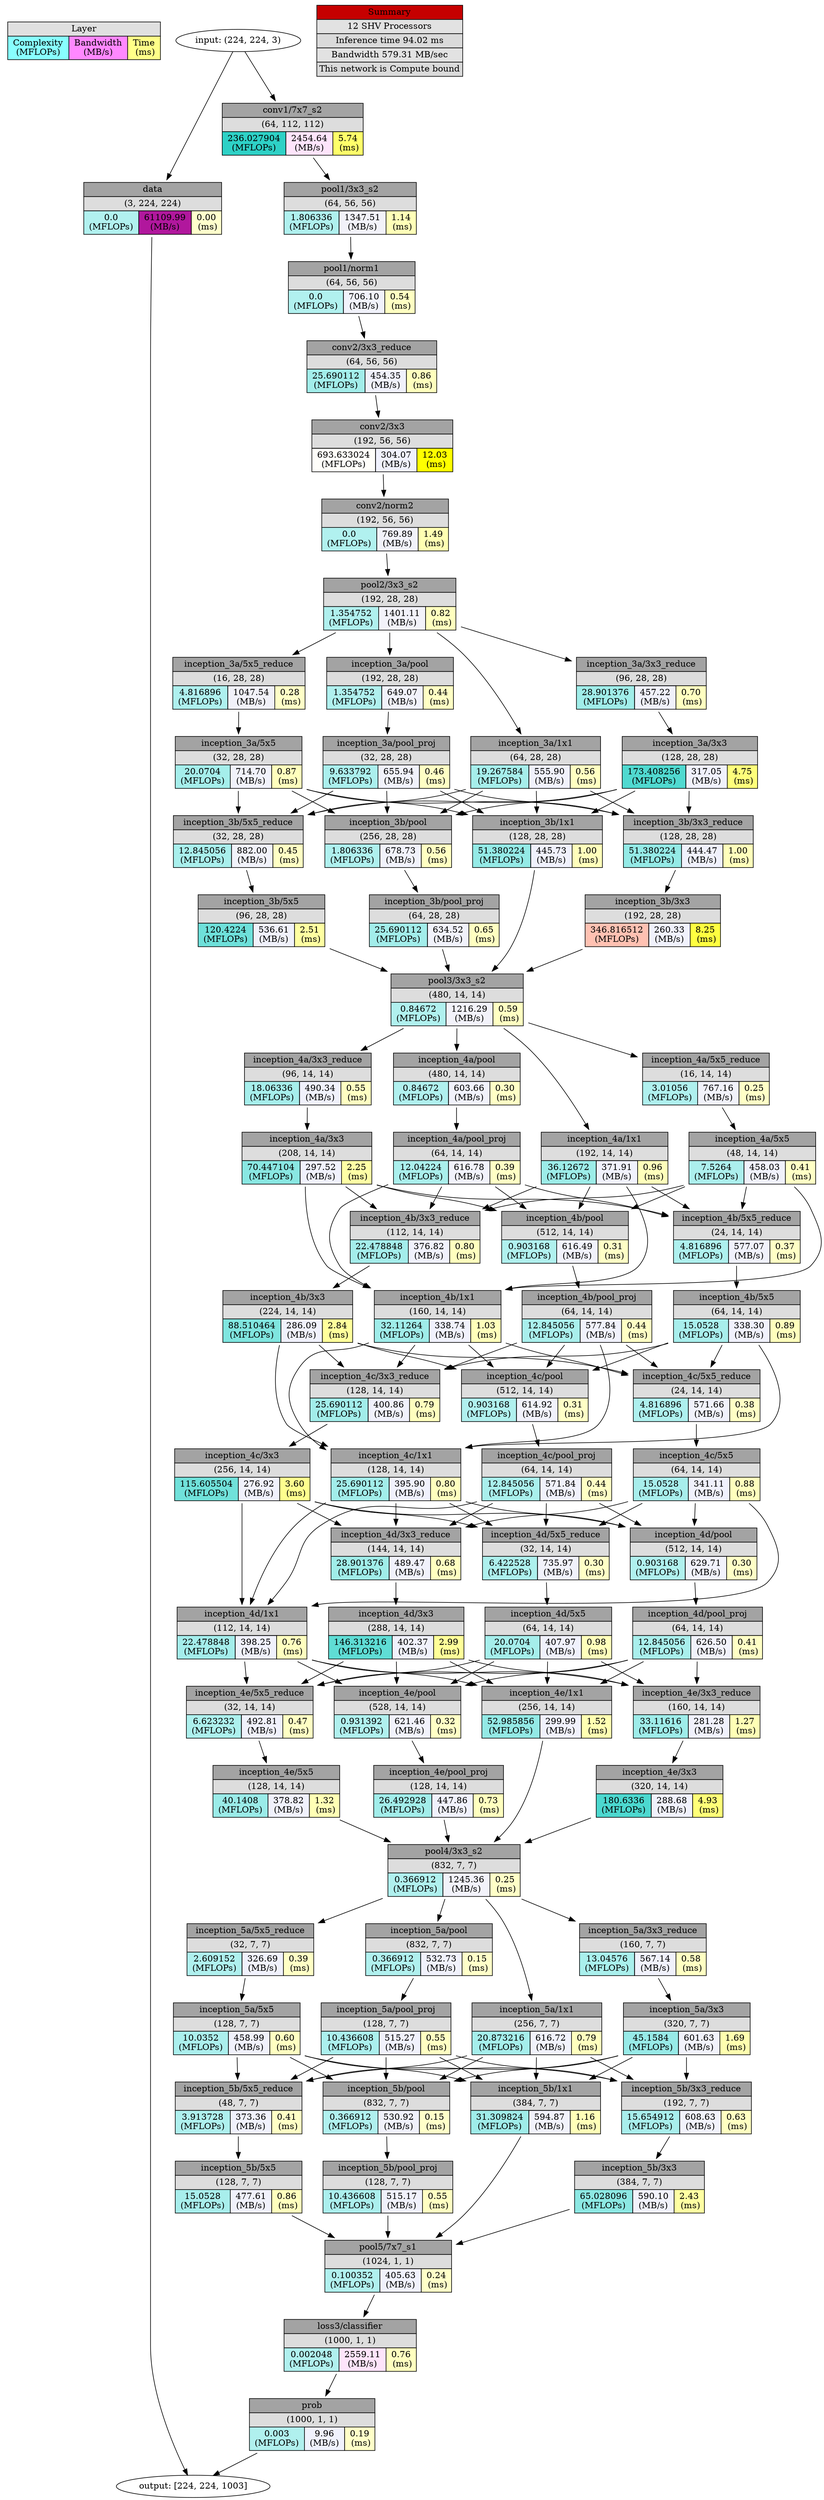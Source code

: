 digraph output {
	Legend [label=<<TABLE BORDER="0" CELLBORDER="1" CELLSPACING="0" CELLPADDING="3">
<TR><TD  BGCOLOR = "#E0E0E0" COLSPAN="3">Layer</TD></TR>
<TR><TD BGCOLOR = "#88FFFF"> Complexity <br/> (MFLOPs) </TD>
<TD BGCOLOR = "#FF88FF"> Bandwidth <br/> (MB/s) </TD>
<TD BGCOLOR = "#FFFF88"> Time <br/> (ms)</TD></TR>
</TABLE>>
 shape=plaintext]
	Input [label="input: (224, 224, 3)"]
	data [label=<
<TABLE BORDER="0" CELLBORDER="1" CELLSPACING="0" CELLPADDING="3">
<TR>
    <TD  BGCOLOR = "#A3A3A3" COLSPAN="3">data</TD>
</TR>
<TR>
    <TD  BGCOLOR = "#DDDDDD" COLSPAN="3">(3, 224, 224)</TD>
</TR>
<TR>
    <TD BGCOLOR = "#B1F1EF"> 0.0 <br/> (MFLOPs) </TD>
    <TD BGCOLOR = "#B1179D"> 61109.99 <br/> (MB/s) </TD>
    <TD BGCOLOR = "#FFFFCC"> 0.00 <br/> (ms)</TD>
</TR>
</TABLE>>
 shape=plaintext]
	Input -> data
	"conv1/7x7_s2" [label=<
<TABLE BORDER="0" CELLBORDER="1" CELLSPACING="0" CELLPADDING="3">
<TR>
    <TD  BGCOLOR = "#A3A3A3" COLSPAN="3">conv1/7x7_s2</TD>
</TR>
<TR>
    <TD  BGCOLOR = "#DDDDDD" COLSPAN="3">(64, 112, 112)</TD>
</TR>
<TR>
    <TD BGCOLOR = "#2ED1C6"> 236.027904 <br/> (MFLOPs) </TD>
    <TD BGCOLOR = "#FEE4FB"> 2454.64 <br/> (MB/s) </TD>
    <TD BGCOLOR = "#FFFF6A"> 5.74 <br/> (ms)</TD>
</TR>
</TABLE>>
 shape=plaintext]
	Input -> "conv1/7x7_s2"
	"pool1/3x3_s2" [label=<
<TABLE BORDER="0" CELLBORDER="1" CELLSPACING="0" CELLPADDING="3">
<TR>
    <TD  BGCOLOR = "#A3A3A3" COLSPAN="3">pool1/3x3_s2</TD>
</TR>
<TR>
    <TD  BGCOLOR = "#DDDDDD" COLSPAN="3">(64, 56, 56)</TD>
</TR>
<TR>
    <TD BGCOLOR = "#AFF0EE"> 1.806336 <br/> (MFLOPs) </TD>
    <TD BGCOLOR = "#100E8FD"> 1347.51 <br/> (MB/s) </TD>
    <TD BGCOLOR = "#FFFFB8"> 1.14 <br/> (ms)</TD>
</TR>
</TABLE>>
 shape=plaintext]
	"conv1/7x7_s2" -> "pool1/3x3_s2"
	"pool1/norm1" [label=<
<TABLE BORDER="0" CELLBORDER="1" CELLSPACING="0" CELLPADDING="3">
<TR>
    <TD  BGCOLOR = "#A3A3A3" COLSPAN="3">pool1/norm1</TD>
</TR>
<TR>
    <TD  BGCOLOR = "#DDDDDD" COLSPAN="3">(64, 56, 56)</TD>
</TR>
<TR>
    <TD BGCOLOR = "#B1F1EF"> 0.0 <br/> (MFLOPs) </TD>
    <TD BGCOLOR = "#101EBFE"> 706.10 <br/> (MB/s) </TD>
    <TD BGCOLOR = "#FFFFC2"> 0.54 <br/> (ms)</TD>
</TR>
</TABLE>>
 shape=plaintext]
	"pool1/3x3_s2" -> "pool1/norm1"
	"conv2/3x3_reduce" [label=<
<TABLE BORDER="0" CELLBORDER="1" CELLSPACING="0" CELLPADDING="3">
<TR>
    <TD  BGCOLOR = "#A3A3A3" COLSPAN="3">conv2/3x3_reduce</TD>
</TR>
<TR>
    <TD  BGCOLOR = "#DDDDDD" COLSPAN="3">(64, 56, 56)</TD>
</TR>
<TR>
    <TD BGCOLOR = "#A2EDEA"> 25.690112 <br/> (MFLOPs) </TD>
    <TD BGCOLOR = "#101EBFF"> 454.35 <br/> (MB/s) </TD>
    <TD BGCOLOR = "#FFFFBD"> 0.86 <br/> (ms)</TD>
</TR>
</TABLE>>
 shape=plaintext]
	"pool1/norm1" -> "conv2/3x3_reduce"
	"conv2/3x3" [label=<
<TABLE BORDER="0" CELLBORDER="1" CELLSPACING="0" CELLPADDING="3">
<TR>
    <TD  BGCOLOR = "#A3A3A3" COLSPAN="3">conv2/3x3</TD>
</TR>
<TR>
    <TD  BGCOLOR = "#DDDDDD" COLSPAN="3">(192, 56, 56)</TD>
</TR>
<TR>
    <TD BGCOLOR = "#-CF9276"> 693.633024 <br/> (MFLOPs) </TD>
    <TD BGCOLOR = "#101ECFF"> 304.07 <br/> (MB/s) </TD>
    <TD BGCOLOR = "#FFFF0"> 12.03 <br/> (ms)</TD>
</TR>
</TABLE>>
 shape=plaintext]
	"conv2/3x3_reduce" -> "conv2/3x3"
	"conv2/norm2" [label=<
<TABLE BORDER="0" CELLBORDER="1" CELLSPACING="0" CELLPADDING="3">
<TR>
    <TD  BGCOLOR = "#A3A3A3" COLSPAN="3">conv2/norm2</TD>
</TR>
<TR>
    <TD  BGCOLOR = "#DDDDDD" COLSPAN="3">(192, 56, 56)</TD>
</TR>
<TR>
    <TD BGCOLOR = "#B1F1EF"> 0.0 <br/> (MFLOPs) </TD>
    <TD BGCOLOR = "#101EAFE"> 769.89 <br/> (MB/s) </TD>
    <TD BGCOLOR = "#FFFFB2"> 1.49 <br/> (ms)</TD>
</TR>
</TABLE>>
 shape=plaintext]
	"conv2/3x3" -> "conv2/norm2"
	"pool2/3x3_s2" [label=<
<TABLE BORDER="0" CELLBORDER="1" CELLSPACING="0" CELLPADDING="3">
<TR>
    <TD  BGCOLOR = "#A3A3A3" COLSPAN="3">pool2/3x3_s2</TD>
</TR>
<TR>
    <TD  BGCOLOR = "#DDDDDD" COLSPAN="3">(192, 28, 28)</TD>
</TR>
<TR>
    <TD BGCOLOR = "#B0F0EE"> 1.354752 <br/> (MFLOPs) </TD>
    <TD BGCOLOR = "#100E8FD"> 1401.11 <br/> (MB/s) </TD>
    <TD BGCOLOR = "#FFFFBE"> 0.82 <br/> (ms)</TD>
</TR>
</TABLE>>
 shape=plaintext]
	"conv2/norm2" -> "pool2/3x3_s2"
	"inception_3a/1x1" [label=<
<TABLE BORDER="0" CELLBORDER="1" CELLSPACING="0" CELLPADDING="3">
<TR>
    <TD  BGCOLOR = "#A3A3A3" COLSPAN="3">inception_3a/1x1</TD>
</TR>
<TR>
    <TD  BGCOLOR = "#DDDDDD" COLSPAN="3">(64, 28, 28)</TD>
</TR>
<TR>
    <TD BGCOLOR = "#A6EEEB"> 19.267584 <br/> (MFLOPs) </TD>
    <TD BGCOLOR = "#101EBFF"> 555.90 <br/> (MB/s) </TD>
    <TD BGCOLOR = "#FFFFC2"> 0.56 <br/> (ms)</TD>
</TR>
</TABLE>>
 shape=plaintext]
	"pool2/3x3_s2" -> "inception_3a/1x1"
	"inception_3a/3x3_reduce" [label=<
<TABLE BORDER="0" CELLBORDER="1" CELLSPACING="0" CELLPADDING="3">
<TR>
    <TD  BGCOLOR = "#A3A3A3" COLSPAN="3">inception_3a/3x3_reduce</TD>
</TR>
<TR>
    <TD  BGCOLOR = "#DDDDDD" COLSPAN="3">(96, 28, 28)</TD>
</TR>
<TR>
    <TD BGCOLOR = "#A0EDE9"> 28.901376 <br/> (MFLOPs) </TD>
    <TD BGCOLOR = "#101EBFF"> 457.22 <br/> (MB/s) </TD>
    <TD BGCOLOR = "#FFFFC0"> 0.70 <br/> (ms)</TD>
</TR>
</TABLE>>
 shape=plaintext]
	"pool2/3x3_s2" -> "inception_3a/3x3_reduce"
	"inception_3a/3x3" [label=<
<TABLE BORDER="0" CELLBORDER="1" CELLSPACING="0" CELLPADDING="3">
<TR>
    <TD  BGCOLOR = "#A3A3A3" COLSPAN="3">inception_3a/3x3</TD>
</TR>
<TR>
    <TD  BGCOLOR = "#DDDDDD" COLSPAN="3">(128, 28, 28)</TD>
</TR>
<TR>
    <TD BGCOLOR = "#50D9D0"> 173.408256 <br/> (MFLOPs) </TD>
    <TD BGCOLOR = "#101ECFF"> 317.05 <br/> (MB/s) </TD>
    <TD BGCOLOR = "#FFFF7B"> 4.75 <br/> (ms)</TD>
</TR>
</TABLE>>
 shape=plaintext]
	"inception_3a/3x3_reduce" -> "inception_3a/3x3"
	"inception_3a/5x5_reduce" [label=<
<TABLE BORDER="0" CELLBORDER="1" CELLSPACING="0" CELLPADDING="3">
<TR>
    <TD  BGCOLOR = "#A3A3A3" COLSPAN="3">inception_3a/5x5_reduce</TD>
</TR>
<TR>
    <TD  BGCOLOR = "#DDDDDD" COLSPAN="3">(16, 28, 28)</TD>
</TR>
<TR>
    <TD BGCOLOR = "#AEF0EE"> 4.816896 <br/> (MFLOPs) </TD>
    <TD BGCOLOR = "#100E9FE"> 1047.54 <br/> (MB/s) </TD>
    <TD BGCOLOR = "#FFFFC7"> 0.28 <br/> (ms)</TD>
</TR>
</TABLE>>
 shape=plaintext]
	"pool2/3x3_s2" -> "inception_3a/5x5_reduce"
	"inception_3a/5x5" [label=<
<TABLE BORDER="0" CELLBORDER="1" CELLSPACING="0" CELLPADDING="3">
<TR>
    <TD  BGCOLOR = "#A3A3A3" COLSPAN="3">inception_3a/5x5</TD>
</TR>
<TR>
    <TD  BGCOLOR = "#DDDDDD" COLSPAN="3">(32, 28, 28)</TD>
</TR>
<TR>
    <TD BGCOLOR = "#A5EEEB"> 20.0704 <br/> (MFLOPs) </TD>
    <TD BGCOLOR = "#101EBFE"> 714.70 <br/> (MB/s) </TD>
    <TD BGCOLOR = "#FFFFBD"> 0.87 <br/> (ms)</TD>
</TR>
</TABLE>>
 shape=plaintext]
	"inception_3a/5x5_reduce" -> "inception_3a/5x5"
	"inception_3a/pool" [label=<
<TABLE BORDER="0" CELLBORDER="1" CELLSPACING="0" CELLPADDING="3">
<TR>
    <TD  BGCOLOR = "#A3A3A3" COLSPAN="3">inception_3a/pool</TD>
</TR>
<TR>
    <TD  BGCOLOR = "#DDDDDD" COLSPAN="3">(192, 28, 28)</TD>
</TR>
<TR>
    <TD BGCOLOR = "#B0F0EE"> 1.354752 <br/> (MFLOPs) </TD>
    <TD BGCOLOR = "#101EBFE"> 649.07 <br/> (MB/s) </TD>
    <TD BGCOLOR = "#FFFFC4"> 0.44 <br/> (ms)</TD>
</TR>
</TABLE>>
 shape=plaintext]
	"pool2/3x3_s2" -> "inception_3a/pool"
	"inception_3a/pool_proj" [label=<
<TABLE BORDER="0" CELLBORDER="1" CELLSPACING="0" CELLPADDING="3">
<TR>
    <TD  BGCOLOR = "#A3A3A3" COLSPAN="3">inception_3a/pool_proj</TD>
</TR>
<TR>
    <TD  BGCOLOR = "#DDDDDD" COLSPAN="3">(32, 28, 28)</TD>
</TR>
<TR>
    <TD BGCOLOR = "#ABEFED"> 9.633792 <br/> (MFLOPs) </TD>
    <TD BGCOLOR = "#101EBFE"> 655.94 <br/> (MB/s) </TD>
    <TD BGCOLOR = "#FFFFC4"> 0.46 <br/> (ms)</TD>
</TR>
</TABLE>>
 shape=plaintext]
	"inception_3a/pool" -> "inception_3a/pool_proj"
	"inception_3b/1x1" [label=<
<TABLE BORDER="0" CELLBORDER="1" CELLSPACING="0" CELLPADDING="3">
<TR>
    <TD  BGCOLOR = "#A3A3A3" COLSPAN="3">inception_3b/1x1</TD>
</TR>
<TR>
    <TD  BGCOLOR = "#DDDDDD" COLSPAN="3">(128, 28, 28)</TD>
</TR>
<TR>
    <TD BGCOLOR = "#94EAE6"> 51.380224 <br/> (MFLOPs) </TD>
    <TD BGCOLOR = "#101ECFF"> 445.73 <br/> (MB/s) </TD>
    <TD BGCOLOR = "#FFFFBB"> 1.00 <br/> (ms)</TD>
</TR>
</TABLE>>
 shape=plaintext]
	"inception_3a/1x1" -> "inception_3b/1x1"
	"inception_3a/3x3" -> "inception_3b/1x1"
	"inception_3a/5x5" -> "inception_3b/1x1"
	"inception_3a/pool_proj" -> "inception_3b/1x1"
	"inception_3b/3x3_reduce" [label=<
<TABLE BORDER="0" CELLBORDER="1" CELLSPACING="0" CELLPADDING="3">
<TR>
    <TD  BGCOLOR = "#A3A3A3" COLSPAN="3">inception_3b/3x3_reduce</TD>
</TR>
<TR>
    <TD  BGCOLOR = "#DDDDDD" COLSPAN="3">(128, 28, 28)</TD>
</TR>
<TR>
    <TD BGCOLOR = "#94EAE6"> 51.380224 <br/> (MFLOPs) </TD>
    <TD BGCOLOR = "#101ECFF"> 444.47 <br/> (MB/s) </TD>
    <TD BGCOLOR = "#FFFFBB"> 1.00 <br/> (ms)</TD>
</TR>
</TABLE>>
 shape=plaintext]
	"inception_3a/1x1" -> "inception_3b/3x3_reduce"
	"inception_3a/3x3" -> "inception_3b/3x3_reduce"
	"inception_3a/5x5" -> "inception_3b/3x3_reduce"
	"inception_3a/pool_proj" -> "inception_3b/3x3_reduce"
	"inception_3b/3x3" [label=<
<TABLE BORDER="0" CELLBORDER="1" CELLSPACING="0" CELLPADDING="3">
<TR>
    <TD  BGCOLOR = "#A3A3A3" COLSPAN="3">inception_3b/3x3</TD>
</TR>
<TR>
    <TD  BGCOLOR = "#DDDDDD" COLSPAN="3">(192, 28, 28)</TD>
</TR>
<TR>
    <TD BGCOLOR = "#-FC1B2"> 346.816512 <br/> (MFLOPs) </TD>
    <TD BGCOLOR = "#101ECFF"> 260.33 <br/> (MB/s) </TD>
    <TD BGCOLOR = "#FFFF40"> 8.25 <br/> (ms)</TD>
</TR>
</TABLE>>
 shape=plaintext]
	"inception_3b/3x3_reduce" -> "inception_3b/3x3"
	"inception_3b/5x5_reduce" [label=<
<TABLE BORDER="0" CELLBORDER="1" CELLSPACING="0" CELLPADDING="3">
<TR>
    <TD  BGCOLOR = "#A3A3A3" COLSPAN="3">inception_3b/5x5_reduce</TD>
</TR>
<TR>
    <TD  BGCOLOR = "#DDDDDD" COLSPAN="3">(32, 28, 28)</TD>
</TR>
<TR>
    <TD BGCOLOR = "#A9EFEC"> 12.845056 <br/> (MFLOPs) </TD>
    <TD BGCOLOR = "#101EAFE"> 882.00 <br/> (MB/s) </TD>
    <TD BGCOLOR = "#FFFFC4"> 0.45 <br/> (ms)</TD>
</TR>
</TABLE>>
 shape=plaintext]
	"inception_3a/1x1" -> "inception_3b/5x5_reduce"
	"inception_3a/3x3" -> "inception_3b/5x5_reduce"
	"inception_3a/5x5" -> "inception_3b/5x5_reduce"
	"inception_3a/pool_proj" -> "inception_3b/5x5_reduce"
	"inception_3b/5x5" [label=<
<TABLE BORDER="0" CELLBORDER="1" CELLSPACING="0" CELLPADDING="3">
<TR>
    <TD  BGCOLOR = "#A3A3A3" COLSPAN="3">inception_3b/5x5</TD>
</TR>
<TR>
    <TD  BGCOLOR = "#DDDDDD" COLSPAN="3">(96, 28, 28)</TD>
</TR>
<TR>
    <TD BGCOLOR = "#6EE0DA"> 120.4224 <br/> (MFLOPs) </TD>
    <TD BGCOLOR = "#101EBFF"> 536.61 <br/> (MB/s) </TD>
    <TD BGCOLOR = "#FFFFA1"> 2.51 <br/> (ms)</TD>
</TR>
</TABLE>>
 shape=plaintext]
	"inception_3b/5x5_reduce" -> "inception_3b/5x5"
	"inception_3b/pool" [label=<
<TABLE BORDER="0" CELLBORDER="1" CELLSPACING="0" CELLPADDING="3">
<TR>
    <TD  BGCOLOR = "#A3A3A3" COLSPAN="3">inception_3b/pool</TD>
</TR>
<TR>
    <TD  BGCOLOR = "#DDDDDD" COLSPAN="3">(256, 28, 28)</TD>
</TR>
<TR>
    <TD BGCOLOR = "#AFF0EE"> 1.806336 <br/> (MFLOPs) </TD>
    <TD BGCOLOR = "#101EBFE"> 678.73 <br/> (MB/s) </TD>
    <TD BGCOLOR = "#FFFFC2"> 0.56 <br/> (ms)</TD>
</TR>
</TABLE>>
 shape=plaintext]
	"inception_3a/1x1" -> "inception_3b/pool"
	"inception_3a/3x3" -> "inception_3b/pool"
	"inception_3a/5x5" -> "inception_3b/pool"
	"inception_3a/pool_proj" -> "inception_3b/pool"
	"inception_3b/pool_proj" [label=<
<TABLE BORDER="0" CELLBORDER="1" CELLSPACING="0" CELLPADDING="3">
<TR>
    <TD  BGCOLOR = "#A3A3A3" COLSPAN="3">inception_3b/pool_proj</TD>
</TR>
<TR>
    <TD  BGCOLOR = "#DDDDDD" COLSPAN="3">(64, 28, 28)</TD>
</TR>
<TR>
    <TD BGCOLOR = "#A2EDEA"> 25.690112 <br/> (MFLOPs) </TD>
    <TD BGCOLOR = "#101EBFE"> 634.52 <br/> (MB/s) </TD>
    <TD BGCOLOR = "#FFFFC1"> 0.65 <br/> (ms)</TD>
</TR>
</TABLE>>
 shape=plaintext]
	"inception_3b/pool" -> "inception_3b/pool_proj"
	"pool3/3x3_s2" [label=<
<TABLE BORDER="0" CELLBORDER="1" CELLSPACING="0" CELLPADDING="3">
<TR>
    <TD  BGCOLOR = "#A3A3A3" COLSPAN="3">pool3/3x3_s2</TD>
</TR>
<TR>
    <TD  BGCOLOR = "#DDDDDD" COLSPAN="3">(480, 14, 14)</TD>
</TR>
<TR>
    <TD BGCOLOR = "#B0F0EE"> 0.84672 <br/> (MFLOPs) </TD>
    <TD BGCOLOR = "#100E9FD"> 1216.29 <br/> (MB/s) </TD>
    <TD BGCOLOR = "#FFFFC2"> 0.59 <br/> (ms)</TD>
</TR>
</TABLE>>
 shape=plaintext]
	"inception_3b/1x1" -> "pool3/3x3_s2"
	"inception_3b/3x3" -> "pool3/3x3_s2"
	"inception_3b/5x5" -> "pool3/3x3_s2"
	"inception_3b/pool_proj" -> "pool3/3x3_s2"
	"inception_4a/1x1" [label=<
<TABLE BORDER="0" CELLBORDER="1" CELLSPACING="0" CELLPADDING="3">
<TR>
    <TD  BGCOLOR = "#A3A3A3" COLSPAN="3">inception_4a/1x1</TD>
</TR>
<TR>
    <TD  BGCOLOR = "#DDDDDD" COLSPAN="3">(192, 14, 14)</TD>
</TR>
<TR>
    <TD BGCOLOR = "#9CECE8"> 36.12672 <br/> (MFLOPs) </TD>
    <TD BGCOLOR = "#101ECFF"> 371.91 <br/> (MB/s) </TD>
    <TD BGCOLOR = "#FFFFBB"> 0.96 <br/> (ms)</TD>
</TR>
</TABLE>>
 shape=plaintext]
	"pool3/3x3_s2" -> "inception_4a/1x1"
	"inception_4a/3x3_reduce" [label=<
<TABLE BORDER="0" CELLBORDER="1" CELLSPACING="0" CELLPADDING="3">
<TR>
    <TD  BGCOLOR = "#A3A3A3" COLSPAN="3">inception_4a/3x3_reduce</TD>
</TR>
<TR>
    <TD  BGCOLOR = "#DDDDDD" COLSPAN="3">(96, 14, 14)</TD>
</TR>
<TR>
    <TD BGCOLOR = "#A6EEEB"> 18.06336 <br/> (MFLOPs) </TD>
    <TD BGCOLOR = "#101EBFF"> 490.34 <br/> (MB/s) </TD>
    <TD BGCOLOR = "#FFFFC2"> 0.55 <br/> (ms)</TD>
</TR>
</TABLE>>
 shape=plaintext]
	"pool3/3x3_s2" -> "inception_4a/3x3_reduce"
	"inception_4a/3x3" [label=<
<TABLE BORDER="0" CELLBORDER="1" CELLSPACING="0" CELLPADDING="3">
<TR>
    <TD  BGCOLOR = "#A3A3A3" COLSPAN="3">inception_4a/3x3</TD>
</TR>
<TR>
    <TD  BGCOLOR = "#DDDDDD" COLSPAN="3">(208, 14, 14)</TD>
</TR>
<TR>
    <TD BGCOLOR = "#89E7E2"> 70.447104 <br/> (MFLOPs) </TD>
    <TD BGCOLOR = "#101ECFF"> 297.52 <br/> (MB/s) </TD>
    <TD BGCOLOR = "#FFFFA5"> 2.25 <br/> (ms)</TD>
</TR>
</TABLE>>
 shape=plaintext]
	"inception_4a/3x3_reduce" -> "inception_4a/3x3"
	"inception_4a/5x5_reduce" [label=<
<TABLE BORDER="0" CELLBORDER="1" CELLSPACING="0" CELLPADDING="3">
<TR>
    <TD  BGCOLOR = "#A3A3A3" COLSPAN="3">inception_4a/5x5_reduce</TD>
</TR>
<TR>
    <TD  BGCOLOR = "#DDDDDD" COLSPAN="3">(16, 14, 14)</TD>
</TR>
<TR>
    <TD BGCOLOR = "#AFF0EE"> 3.01056 <br/> (MFLOPs) </TD>
    <TD BGCOLOR = "#101EAFE"> 767.16 <br/> (MB/s) </TD>
    <TD BGCOLOR = "#FFFFC7"> 0.25 <br/> (ms)</TD>
</TR>
</TABLE>>
 shape=plaintext]
	"pool3/3x3_s2" -> "inception_4a/5x5_reduce"
	"inception_4a/5x5" [label=<
<TABLE BORDER="0" CELLBORDER="1" CELLSPACING="0" CELLPADDING="3">
<TR>
    <TD  BGCOLOR = "#A3A3A3" COLSPAN="3">inception_4a/5x5</TD>
</TR>
<TR>
    <TD  BGCOLOR = "#DDDDDD" COLSPAN="3">(48, 14, 14)</TD>
</TR>
<TR>
    <TD BGCOLOR = "#ACEFED"> 7.5264 <br/> (MFLOPs) </TD>
    <TD BGCOLOR = "#101EBFF"> 458.03 <br/> (MB/s) </TD>
    <TD BGCOLOR = "#FFFFC5"> 0.41 <br/> (ms)</TD>
</TR>
</TABLE>>
 shape=plaintext]
	"inception_4a/5x5_reduce" -> "inception_4a/5x5"
	"inception_4a/pool" [label=<
<TABLE BORDER="0" CELLBORDER="1" CELLSPACING="0" CELLPADDING="3">
<TR>
    <TD  BGCOLOR = "#A3A3A3" COLSPAN="3">inception_4a/pool</TD>
</TR>
<TR>
    <TD  BGCOLOR = "#DDDDDD" COLSPAN="3">(480, 14, 14)</TD>
</TR>
<TR>
    <TD BGCOLOR = "#B0F0EE"> 0.84672 <br/> (MFLOPs) </TD>
    <TD BGCOLOR = "#101EBFE"> 603.66 <br/> (MB/s) </TD>
    <TD BGCOLOR = "#FFFFC6"> 0.30 <br/> (ms)</TD>
</TR>
</TABLE>>
 shape=plaintext]
	"pool3/3x3_s2" -> "inception_4a/pool"
	"inception_4a/pool_proj" [label=<
<TABLE BORDER="0" CELLBORDER="1" CELLSPACING="0" CELLPADDING="3">
<TR>
    <TD  BGCOLOR = "#A3A3A3" COLSPAN="3">inception_4a/pool_proj</TD>
</TR>
<TR>
    <TD  BGCOLOR = "#DDDDDD" COLSPAN="3">(64, 14, 14)</TD>
</TR>
<TR>
    <TD BGCOLOR = "#AAEFEC"> 12.04224 <br/> (MFLOPs) </TD>
    <TD BGCOLOR = "#101EBFE"> 616.78 <br/> (MB/s) </TD>
    <TD BGCOLOR = "#FFFFC5"> 0.39 <br/> (ms)</TD>
</TR>
</TABLE>>
 shape=plaintext]
	"inception_4a/pool" -> "inception_4a/pool_proj"
	"inception_4b/1x1" [label=<
<TABLE BORDER="0" CELLBORDER="1" CELLSPACING="0" CELLPADDING="3">
<TR>
    <TD  BGCOLOR = "#A3A3A3" COLSPAN="3">inception_4b/1x1</TD>
</TR>
<TR>
    <TD  BGCOLOR = "#DDDDDD" COLSPAN="3">(160, 14, 14)</TD>
</TR>
<TR>
    <TD BGCOLOR = "#9FECE9"> 32.11264 <br/> (MFLOPs) </TD>
    <TD BGCOLOR = "#101ECFF"> 338.74 <br/> (MB/s) </TD>
    <TD BGCOLOR = "#FFFFBA"> 1.03 <br/> (ms)</TD>
</TR>
</TABLE>>
 shape=plaintext]
	"inception_4a/1x1" -> "inception_4b/1x1"
	"inception_4a/3x3" -> "inception_4b/1x1"
	"inception_4a/5x5" -> "inception_4b/1x1"
	"inception_4a/pool_proj" -> "inception_4b/1x1"
	"inception_4b/3x3_reduce" [label=<
<TABLE BORDER="0" CELLBORDER="1" CELLSPACING="0" CELLPADDING="3">
<TR>
    <TD  BGCOLOR = "#A3A3A3" COLSPAN="3">inception_4b/3x3_reduce</TD>
</TR>
<TR>
    <TD  BGCOLOR = "#DDDDDD" COLSPAN="3">(112, 14, 14)</TD>
</TR>
<TR>
    <TD BGCOLOR = "#A4EDEB"> 22.478848 <br/> (MFLOPs) </TD>
    <TD BGCOLOR = "#101ECFF"> 376.82 <br/> (MB/s) </TD>
    <TD BGCOLOR = "#FFFFBE"> 0.80 <br/> (ms)</TD>
</TR>
</TABLE>>
 shape=plaintext]
	"inception_4a/1x1" -> "inception_4b/3x3_reduce"
	"inception_4a/3x3" -> "inception_4b/3x3_reduce"
	"inception_4a/5x5" -> "inception_4b/3x3_reduce"
	"inception_4a/pool_proj" -> "inception_4b/3x3_reduce"
	"inception_4b/3x3" [label=<
<TABLE BORDER="0" CELLBORDER="1" CELLSPACING="0" CELLPADDING="3">
<TR>
    <TD  BGCOLOR = "#A3A3A3" COLSPAN="3">inception_4b/3x3</TD>
</TR>
<TR>
    <TD  BGCOLOR = "#DDDDDD" COLSPAN="3">(224, 14, 14)</TD>
</TR>
<TR>
    <TD BGCOLOR = "#7FE5DF"> 88.510464 <br/> (MFLOPs) </TD>
    <TD BGCOLOR = "#101ECFF"> 286.09 <br/> (MB/s) </TD>
    <TD BGCOLOR = "#FFFF9B"> 2.84 <br/> (ms)</TD>
</TR>
</TABLE>>
 shape=plaintext]
	"inception_4b/3x3_reduce" -> "inception_4b/3x3"
	"inception_4b/5x5_reduce" [label=<
<TABLE BORDER="0" CELLBORDER="1" CELLSPACING="0" CELLPADDING="3">
<TR>
    <TD  BGCOLOR = "#A3A3A3" COLSPAN="3">inception_4b/5x5_reduce</TD>
</TR>
<TR>
    <TD  BGCOLOR = "#DDDDDD" COLSPAN="3">(24, 14, 14)</TD>
</TR>
<TR>
    <TD BGCOLOR = "#AEF0EE"> 4.816896 <br/> (MFLOPs) </TD>
    <TD BGCOLOR = "#101EBFF"> 577.07 <br/> (MB/s) </TD>
    <TD BGCOLOR = "#FFFFC5"> 0.37 <br/> (ms)</TD>
</TR>
</TABLE>>
 shape=plaintext]
	"inception_4a/1x1" -> "inception_4b/5x5_reduce"
	"inception_4a/3x3" -> "inception_4b/5x5_reduce"
	"inception_4a/5x5" -> "inception_4b/5x5_reduce"
	"inception_4a/pool_proj" -> "inception_4b/5x5_reduce"
	"inception_4b/5x5" [label=<
<TABLE BORDER="0" CELLBORDER="1" CELLSPACING="0" CELLPADDING="3">
<TR>
    <TD  BGCOLOR = "#A3A3A3" COLSPAN="3">inception_4b/5x5</TD>
</TR>
<TR>
    <TD  BGCOLOR = "#DDDDDD" COLSPAN="3">(64, 14, 14)</TD>
</TR>
<TR>
    <TD BGCOLOR = "#A8EEEC"> 15.0528 <br/> (MFLOPs) </TD>
    <TD BGCOLOR = "#101ECFF"> 338.30 <br/> (MB/s) </TD>
    <TD BGCOLOR = "#FFFFBC"> 0.89 <br/> (ms)</TD>
</TR>
</TABLE>>
 shape=plaintext]
	"inception_4b/5x5_reduce" -> "inception_4b/5x5"
	"inception_4b/pool" [label=<
<TABLE BORDER="0" CELLBORDER="1" CELLSPACING="0" CELLPADDING="3">
<TR>
    <TD  BGCOLOR = "#A3A3A3" COLSPAN="3">inception_4b/pool</TD>
</TR>
<TR>
    <TD  BGCOLOR = "#DDDDDD" COLSPAN="3">(512, 14, 14)</TD>
</TR>
<TR>
    <TD BGCOLOR = "#B0F0EE"> 0.903168 <br/> (MFLOPs) </TD>
    <TD BGCOLOR = "#101EBFE"> 616.49 <br/> (MB/s) </TD>
    <TD BGCOLOR = "#FFFFC6"> 0.31 <br/> (ms)</TD>
</TR>
</TABLE>>
 shape=plaintext]
	"inception_4a/1x1" -> "inception_4b/pool"
	"inception_4a/3x3" -> "inception_4b/pool"
	"inception_4a/5x5" -> "inception_4b/pool"
	"inception_4a/pool_proj" -> "inception_4b/pool"
	"inception_4b/pool_proj" [label=<
<TABLE BORDER="0" CELLBORDER="1" CELLSPACING="0" CELLPADDING="3">
<TR>
    <TD  BGCOLOR = "#A3A3A3" COLSPAN="3">inception_4b/pool_proj</TD>
</TR>
<TR>
    <TD  BGCOLOR = "#DDDDDD" COLSPAN="3">(64, 14, 14)</TD>
</TR>
<TR>
    <TD BGCOLOR = "#A9EFEC"> 12.845056 <br/> (MFLOPs) </TD>
    <TD BGCOLOR = "#101EBFF"> 577.84 <br/> (MB/s) </TD>
    <TD BGCOLOR = "#FFFFC4"> 0.44 <br/> (ms)</TD>
</TR>
</TABLE>>
 shape=plaintext]
	"inception_4b/pool" -> "inception_4b/pool_proj"
	"inception_4c/1x1" [label=<
<TABLE BORDER="0" CELLBORDER="1" CELLSPACING="0" CELLPADDING="3">
<TR>
    <TD  BGCOLOR = "#A3A3A3" COLSPAN="3">inception_4c/1x1</TD>
</TR>
<TR>
    <TD  BGCOLOR = "#DDDDDD" COLSPAN="3">(128, 14, 14)</TD>
</TR>
<TR>
    <TD BGCOLOR = "#A2EDEA"> 25.690112 <br/> (MFLOPs) </TD>
    <TD BGCOLOR = "#101ECFF"> 395.90 <br/> (MB/s) </TD>
    <TD BGCOLOR = "#FFFFBE"> 0.80 <br/> (ms)</TD>
</TR>
</TABLE>>
 shape=plaintext]
	"inception_4b/1x1" -> "inception_4c/1x1"
	"inception_4b/3x3" -> "inception_4c/1x1"
	"inception_4b/5x5" -> "inception_4c/1x1"
	"inception_4b/pool_proj" -> "inception_4c/1x1"
	"inception_4c/3x3_reduce" [label=<
<TABLE BORDER="0" CELLBORDER="1" CELLSPACING="0" CELLPADDING="3">
<TR>
    <TD  BGCOLOR = "#A3A3A3" COLSPAN="3">inception_4c/3x3_reduce</TD>
</TR>
<TR>
    <TD  BGCOLOR = "#DDDDDD" COLSPAN="3">(128, 14, 14)</TD>
</TR>
<TR>
    <TD BGCOLOR = "#A2EDEA"> 25.690112 <br/> (MFLOPs) </TD>
    <TD BGCOLOR = "#101ECFF"> 400.86 <br/> (MB/s) </TD>
    <TD BGCOLOR = "#FFFFBE"> 0.79 <br/> (ms)</TD>
</TR>
</TABLE>>
 shape=plaintext]
	"inception_4b/1x1" -> "inception_4c/3x3_reduce"
	"inception_4b/3x3" -> "inception_4c/3x3_reduce"
	"inception_4b/5x5" -> "inception_4c/3x3_reduce"
	"inception_4b/pool_proj" -> "inception_4c/3x3_reduce"
	"inception_4c/3x3" [label=<
<TABLE BORDER="0" CELLBORDER="1" CELLSPACING="0" CELLPADDING="3">
<TR>
    <TD  BGCOLOR = "#A3A3A3" COLSPAN="3">inception_4c/3x3</TD>
</TR>
<TR>
    <TD  BGCOLOR = "#DDDDDD" COLSPAN="3">(256, 14, 14)</TD>
</TR>
<TR>
    <TD BGCOLOR = "#70E1DA"> 115.605504 <br/> (MFLOPs) </TD>
    <TD BGCOLOR = "#101ECFF"> 276.92 <br/> (MB/s) </TD>
    <TD BGCOLOR = "#FFFF8E"> 3.60 <br/> (ms)</TD>
</TR>
</TABLE>>
 shape=plaintext]
	"inception_4c/3x3_reduce" -> "inception_4c/3x3"
	"inception_4c/5x5_reduce" [label=<
<TABLE BORDER="0" CELLBORDER="1" CELLSPACING="0" CELLPADDING="3">
<TR>
    <TD  BGCOLOR = "#A3A3A3" COLSPAN="3">inception_4c/5x5_reduce</TD>
</TR>
<TR>
    <TD  BGCOLOR = "#DDDDDD" COLSPAN="3">(24, 14, 14)</TD>
</TR>
<TR>
    <TD BGCOLOR = "#AEF0EE"> 4.816896 <br/> (MFLOPs) </TD>
    <TD BGCOLOR = "#101EBFF"> 571.66 <br/> (MB/s) </TD>
    <TD BGCOLOR = "#FFFFC5"> 0.38 <br/> (ms)</TD>
</TR>
</TABLE>>
 shape=plaintext]
	"inception_4b/1x1" -> "inception_4c/5x5_reduce"
	"inception_4b/3x3" -> "inception_4c/5x5_reduce"
	"inception_4b/5x5" -> "inception_4c/5x5_reduce"
	"inception_4b/pool_proj" -> "inception_4c/5x5_reduce"
	"inception_4c/5x5" [label=<
<TABLE BORDER="0" CELLBORDER="1" CELLSPACING="0" CELLPADDING="3">
<TR>
    <TD  BGCOLOR = "#A3A3A3" COLSPAN="3">inception_4c/5x5</TD>
</TR>
<TR>
    <TD  BGCOLOR = "#DDDDDD" COLSPAN="3">(64, 14, 14)</TD>
</TR>
<TR>
    <TD BGCOLOR = "#A8EEEC"> 15.0528 <br/> (MFLOPs) </TD>
    <TD BGCOLOR = "#101ECFF"> 341.11 <br/> (MB/s) </TD>
    <TD BGCOLOR = "#FFFFBD"> 0.88 <br/> (ms)</TD>
</TR>
</TABLE>>
 shape=plaintext]
	"inception_4c/5x5_reduce" -> "inception_4c/5x5"
	"inception_4c/pool" [label=<
<TABLE BORDER="0" CELLBORDER="1" CELLSPACING="0" CELLPADDING="3">
<TR>
    <TD  BGCOLOR = "#A3A3A3" COLSPAN="3">inception_4c/pool</TD>
</TR>
<TR>
    <TD  BGCOLOR = "#DDDDDD" COLSPAN="3">(512, 14, 14)</TD>
</TR>
<TR>
    <TD BGCOLOR = "#B0F0EE"> 0.903168 <br/> (MFLOPs) </TD>
    <TD BGCOLOR = "#101EBFE"> 614.92 <br/> (MB/s) </TD>
    <TD BGCOLOR = "#FFFFC6"> 0.31 <br/> (ms)</TD>
</TR>
</TABLE>>
 shape=plaintext]
	"inception_4b/1x1" -> "inception_4c/pool"
	"inception_4b/3x3" -> "inception_4c/pool"
	"inception_4b/5x5" -> "inception_4c/pool"
	"inception_4b/pool_proj" -> "inception_4c/pool"
	"inception_4c/pool_proj" [label=<
<TABLE BORDER="0" CELLBORDER="1" CELLSPACING="0" CELLPADDING="3">
<TR>
    <TD  BGCOLOR = "#A3A3A3" COLSPAN="3">inception_4c/pool_proj</TD>
</TR>
<TR>
    <TD  BGCOLOR = "#DDDDDD" COLSPAN="3">(64, 14, 14)</TD>
</TR>
<TR>
    <TD BGCOLOR = "#A9EFEC"> 12.845056 <br/> (MFLOPs) </TD>
    <TD BGCOLOR = "#101EBFF"> 571.84 <br/> (MB/s) </TD>
    <TD BGCOLOR = "#FFFFC4"> 0.44 <br/> (ms)</TD>
</TR>
</TABLE>>
 shape=plaintext]
	"inception_4c/pool" -> "inception_4c/pool_proj"
	"inception_4d/1x1" [label=<
<TABLE BORDER="0" CELLBORDER="1" CELLSPACING="0" CELLPADDING="3">
<TR>
    <TD  BGCOLOR = "#A3A3A3" COLSPAN="3">inception_4d/1x1</TD>
</TR>
<TR>
    <TD  BGCOLOR = "#DDDDDD" COLSPAN="3">(112, 14, 14)</TD>
</TR>
<TR>
    <TD BGCOLOR = "#A4EDEB"> 22.478848 <br/> (MFLOPs) </TD>
    <TD BGCOLOR = "#101ECFF"> 398.25 <br/> (MB/s) </TD>
    <TD BGCOLOR = "#FFFFBF"> 0.76 <br/> (ms)</TD>
</TR>
</TABLE>>
 shape=plaintext]
	"inception_4c/1x1" -> "inception_4d/1x1"
	"inception_4c/3x3" -> "inception_4d/1x1"
	"inception_4c/5x5" -> "inception_4d/1x1"
	"inception_4c/pool_proj" -> "inception_4d/1x1"
	"inception_4d/3x3_reduce" [label=<
<TABLE BORDER="0" CELLBORDER="1" CELLSPACING="0" CELLPADDING="3">
<TR>
    <TD  BGCOLOR = "#A3A3A3" COLSPAN="3">inception_4d/3x3_reduce</TD>
</TR>
<TR>
    <TD  BGCOLOR = "#DDDDDD" COLSPAN="3">(144, 14, 14)</TD>
</TR>
<TR>
    <TD BGCOLOR = "#A0EDE9"> 28.901376 <br/> (MFLOPs) </TD>
    <TD BGCOLOR = "#101EBFF"> 489.47 <br/> (MB/s) </TD>
    <TD BGCOLOR = "#FFFFC0"> 0.68 <br/> (ms)</TD>
</TR>
</TABLE>>
 shape=plaintext]
	"inception_4c/1x1" -> "inception_4d/3x3_reduce"
	"inception_4c/3x3" -> "inception_4d/3x3_reduce"
	"inception_4c/5x5" -> "inception_4d/3x3_reduce"
	"inception_4c/pool_proj" -> "inception_4d/3x3_reduce"
	"inception_4d/3x3" [label=<
<TABLE BORDER="0" CELLBORDER="1" CELLSPACING="0" CELLPADDING="3">
<TR>
    <TD  BGCOLOR = "#A3A3A3" COLSPAN="3">inception_4d/3x3</TD>
</TR>
<TR>
    <TD  BGCOLOR = "#DDDDDD" COLSPAN="3">(288, 14, 14)</TD>
</TR>
<TR>
    <TD BGCOLOR = "#5FDDD5"> 146.313216 <br/> (MFLOPs) </TD>
    <TD BGCOLOR = "#101ECFF"> 402.37 <br/> (MB/s) </TD>
    <TD BGCOLOR = "#FFFF99"> 2.99 <br/> (ms)</TD>
</TR>
</TABLE>>
 shape=plaintext]
	"inception_4d/3x3_reduce" -> "inception_4d/3x3"
	"inception_4d/5x5_reduce" [label=<
<TABLE BORDER="0" CELLBORDER="1" CELLSPACING="0" CELLPADDING="3">
<TR>
    <TD  BGCOLOR = "#A3A3A3" COLSPAN="3">inception_4d/5x5_reduce</TD>
</TR>
<TR>
    <TD  BGCOLOR = "#DDDDDD" COLSPAN="3">(32, 14, 14)</TD>
</TR>
<TR>
    <TD BGCOLOR = "#ADF0ED"> 6.422528 <br/> (MFLOPs) </TD>
    <TD BGCOLOR = "#101EBFE"> 735.97 <br/> (MB/s) </TD>
    <TD BGCOLOR = "#FFFFC6"> 0.30 <br/> (ms)</TD>
</TR>
</TABLE>>
 shape=plaintext]
	"inception_4c/1x1" -> "inception_4d/5x5_reduce"
	"inception_4c/3x3" -> "inception_4d/5x5_reduce"
	"inception_4c/5x5" -> "inception_4d/5x5_reduce"
	"inception_4c/pool_proj" -> "inception_4d/5x5_reduce"
	"inception_4d/5x5" [label=<
<TABLE BORDER="0" CELLBORDER="1" CELLSPACING="0" CELLPADDING="3">
<TR>
    <TD  BGCOLOR = "#A3A3A3" COLSPAN="3">inception_4d/5x5</TD>
</TR>
<TR>
    <TD  BGCOLOR = "#DDDDDD" COLSPAN="3">(64, 14, 14)</TD>
</TR>
<TR>
    <TD BGCOLOR = "#A5EEEB"> 20.0704 <br/> (MFLOPs) </TD>
    <TD BGCOLOR = "#101ECFF"> 407.97 <br/> (MB/s) </TD>
    <TD BGCOLOR = "#FFFFBB"> 0.98 <br/> (ms)</TD>
</TR>
</TABLE>>
 shape=plaintext]
	"inception_4d/5x5_reduce" -> "inception_4d/5x5"
	"inception_4d/pool" [label=<
<TABLE BORDER="0" CELLBORDER="1" CELLSPACING="0" CELLPADDING="3">
<TR>
    <TD  BGCOLOR = "#A3A3A3" COLSPAN="3">inception_4d/pool</TD>
</TR>
<TR>
    <TD  BGCOLOR = "#DDDDDD" COLSPAN="3">(512, 14, 14)</TD>
</TR>
<TR>
    <TD BGCOLOR = "#B0F0EE"> 0.903168 <br/> (MFLOPs) </TD>
    <TD BGCOLOR = "#101EBFE"> 629.71 <br/> (MB/s) </TD>
    <TD BGCOLOR = "#FFFFC6"> 0.30 <br/> (ms)</TD>
</TR>
</TABLE>>
 shape=plaintext]
	"inception_4c/1x1" -> "inception_4d/pool"
	"inception_4c/3x3" -> "inception_4d/pool"
	"inception_4c/5x5" -> "inception_4d/pool"
	"inception_4c/pool_proj" -> "inception_4d/pool"
	"inception_4d/pool_proj" [label=<
<TABLE BORDER="0" CELLBORDER="1" CELLSPACING="0" CELLPADDING="3">
<TR>
    <TD  BGCOLOR = "#A3A3A3" COLSPAN="3">inception_4d/pool_proj</TD>
</TR>
<TR>
    <TD  BGCOLOR = "#DDDDDD" COLSPAN="3">(64, 14, 14)</TD>
</TR>
<TR>
    <TD BGCOLOR = "#A9EFEC"> 12.845056 <br/> (MFLOPs) </TD>
    <TD BGCOLOR = "#101EBFE"> 626.50 <br/> (MB/s) </TD>
    <TD BGCOLOR = "#FFFFC5"> 0.41 <br/> (ms)</TD>
</TR>
</TABLE>>
 shape=plaintext]
	"inception_4d/pool" -> "inception_4d/pool_proj"
	"inception_4e/1x1" [label=<
<TABLE BORDER="0" CELLBORDER="1" CELLSPACING="0" CELLPADDING="3">
<TR>
    <TD  BGCOLOR = "#A3A3A3" COLSPAN="3">inception_4e/1x1</TD>
</TR>
<TR>
    <TD  BGCOLOR = "#DDDDDD" COLSPAN="3">(256, 14, 14)</TD>
</TR>
<TR>
    <TD BGCOLOR = "#93E9E5"> 52.985856 <br/> (MFLOPs) </TD>
    <TD BGCOLOR = "#101ECFF"> 299.99 <br/> (MB/s) </TD>
    <TD BGCOLOR = "#FFFFB2"> 1.52 <br/> (ms)</TD>
</TR>
</TABLE>>
 shape=plaintext]
	"inception_4d/1x1" -> "inception_4e/1x1"
	"inception_4d/3x3" -> "inception_4e/1x1"
	"inception_4d/5x5" -> "inception_4e/1x1"
	"inception_4d/pool_proj" -> "inception_4e/1x1"
	"inception_4e/3x3_reduce" [label=<
<TABLE BORDER="0" CELLBORDER="1" CELLSPACING="0" CELLPADDING="3">
<TR>
    <TD  BGCOLOR = "#A3A3A3" COLSPAN="3">inception_4e/3x3_reduce</TD>
</TR>
<TR>
    <TD  BGCOLOR = "#DDDDDD" COLSPAN="3">(160, 14, 14)</TD>
</TR>
<TR>
    <TD BGCOLOR = "#9EECE9"> 33.11616 <br/> (MFLOPs) </TD>
    <TD BGCOLOR = "#101ECFF"> 281.28 <br/> (MB/s) </TD>
    <TD BGCOLOR = "#FFFFB6"> 1.27 <br/> (ms)</TD>
</TR>
</TABLE>>
 shape=plaintext]
	"inception_4d/1x1" -> "inception_4e/3x3_reduce"
	"inception_4d/3x3" -> "inception_4e/3x3_reduce"
	"inception_4d/5x5" -> "inception_4e/3x3_reduce"
	"inception_4d/pool_proj" -> "inception_4e/3x3_reduce"
	"inception_4e/3x3" [label=<
<TABLE BORDER="0" CELLBORDER="1" CELLSPACING="0" CELLPADDING="3">
<TR>
    <TD  BGCOLOR = "#A3A3A3" COLSPAN="3">inception_4e/3x3</TD>
</TR>
<TR>
    <TD  BGCOLOR = "#DDDDDD" COLSPAN="3">(320, 14, 14)</TD>
</TR>
<TR>
    <TD BGCOLOR = "#4CD8CF"> 180.6336 <br/> (MFLOPs) </TD>
    <TD BGCOLOR = "#101ECFF"> 288.68 <br/> (MB/s) </TD>
    <TD BGCOLOR = "#FFFF78"> 4.93 <br/> (ms)</TD>
</TR>
</TABLE>>
 shape=plaintext]
	"inception_4e/3x3_reduce" -> "inception_4e/3x3"
	"inception_4e/5x5_reduce" [label=<
<TABLE BORDER="0" CELLBORDER="1" CELLSPACING="0" CELLPADDING="3">
<TR>
    <TD  BGCOLOR = "#A3A3A3" COLSPAN="3">inception_4e/5x5_reduce</TD>
</TR>
<TR>
    <TD  BGCOLOR = "#DDDDDD" COLSPAN="3">(32, 14, 14)</TD>
</TR>
<TR>
    <TD BGCOLOR = "#ADF0ED"> 6.623232 <br/> (MFLOPs) </TD>
    <TD BGCOLOR = "#101EBFF"> 492.81 <br/> (MB/s) </TD>
    <TD BGCOLOR = "#FFFFC4"> 0.47 <br/> (ms)</TD>
</TR>
</TABLE>>
 shape=plaintext]
	"inception_4d/1x1" -> "inception_4e/5x5_reduce"
	"inception_4d/3x3" -> "inception_4e/5x5_reduce"
	"inception_4d/5x5" -> "inception_4e/5x5_reduce"
	"inception_4d/pool_proj" -> "inception_4e/5x5_reduce"
	"inception_4e/5x5" [label=<
<TABLE BORDER="0" CELLBORDER="1" CELLSPACING="0" CELLPADDING="3">
<TR>
    <TD  BGCOLOR = "#A3A3A3" COLSPAN="3">inception_4e/5x5</TD>
</TR>
<TR>
    <TD  BGCOLOR = "#DDDDDD" COLSPAN="3">(128, 14, 14)</TD>
</TR>
<TR>
    <TD BGCOLOR = "#9AEBE8"> 40.1408 <br/> (MFLOPs) </TD>
    <TD BGCOLOR = "#101ECFF"> 378.82 <br/> (MB/s) </TD>
    <TD BGCOLOR = "#FFFFB5"> 1.32 <br/> (ms)</TD>
</TR>
</TABLE>>
 shape=plaintext]
	"inception_4e/5x5_reduce" -> "inception_4e/5x5"
	"inception_4e/pool" [label=<
<TABLE BORDER="0" CELLBORDER="1" CELLSPACING="0" CELLPADDING="3">
<TR>
    <TD  BGCOLOR = "#A3A3A3" COLSPAN="3">inception_4e/pool</TD>
</TR>
<TR>
    <TD  BGCOLOR = "#DDDDDD" COLSPAN="3">(528, 14, 14)</TD>
</TR>
<TR>
    <TD BGCOLOR = "#B0F0EE"> 0.931392 <br/> (MFLOPs) </TD>
    <TD BGCOLOR = "#101EBFE"> 621.46 <br/> (MB/s) </TD>
    <TD BGCOLOR = "#FFFFC6"> 0.32 <br/> (ms)</TD>
</TR>
</TABLE>>
 shape=plaintext]
	"inception_4d/1x1" -> "inception_4e/pool"
	"inception_4d/3x3" -> "inception_4e/pool"
	"inception_4d/5x5" -> "inception_4e/pool"
	"inception_4d/pool_proj" -> "inception_4e/pool"
	"inception_4e/pool_proj" [label=<
<TABLE BORDER="0" CELLBORDER="1" CELLSPACING="0" CELLPADDING="3">
<TR>
    <TD  BGCOLOR = "#A3A3A3" COLSPAN="3">inception_4e/pool_proj</TD>
</TR>
<TR>
    <TD  BGCOLOR = "#DDDDDD" COLSPAN="3">(128, 14, 14)</TD>
</TR>
<TR>
    <TD BGCOLOR = "#A2EDEA"> 26.492928 <br/> (MFLOPs) </TD>
    <TD BGCOLOR = "#101ECFF"> 447.86 <br/> (MB/s) </TD>
    <TD BGCOLOR = "#FFFFBF"> 0.73 <br/> (ms)</TD>
</TR>
</TABLE>>
 shape=plaintext]
	"inception_4e/pool" -> "inception_4e/pool_proj"
	"pool4/3x3_s2" [label=<
<TABLE BORDER="0" CELLBORDER="1" CELLSPACING="0" CELLPADDING="3">
<TR>
    <TD  BGCOLOR = "#A3A3A3" COLSPAN="3">pool4/3x3_s2</TD>
</TR>
<TR>
    <TD  BGCOLOR = "#DDDDDD" COLSPAN="3">(832, 7, 7)</TD>
</TR>
<TR>
    <TD BGCOLOR = "#B0F0EE"> 0.366912 <br/> (MFLOPs) </TD>
    <TD BGCOLOR = "#100E9FD"> 1245.36 <br/> (MB/s) </TD>
    <TD BGCOLOR = "#FFFFC7"> 0.25 <br/> (ms)</TD>
</TR>
</TABLE>>
 shape=plaintext]
	"inception_4e/1x1" -> "pool4/3x3_s2"
	"inception_4e/3x3" -> "pool4/3x3_s2"
	"inception_4e/5x5" -> "pool4/3x3_s2"
	"inception_4e/pool_proj" -> "pool4/3x3_s2"
	"inception_5a/1x1" [label=<
<TABLE BORDER="0" CELLBORDER="1" CELLSPACING="0" CELLPADDING="3">
<TR>
    <TD  BGCOLOR = "#A3A3A3" COLSPAN="3">inception_5a/1x1</TD>
</TR>
<TR>
    <TD  BGCOLOR = "#DDDDDD" COLSPAN="3">(256, 7, 7)</TD>
</TR>
<TR>
    <TD BGCOLOR = "#A5EEEB"> 20.873216 <br/> (MFLOPs) </TD>
    <TD BGCOLOR = "#101EBFE"> 616.72 <br/> (MB/s) </TD>
    <TD BGCOLOR = "#FFFFBE"> 0.79 <br/> (ms)</TD>
</TR>
</TABLE>>
 shape=plaintext]
	"pool4/3x3_s2" -> "inception_5a/1x1"
	"inception_5a/3x3_reduce" [label=<
<TABLE BORDER="0" CELLBORDER="1" CELLSPACING="0" CELLPADDING="3">
<TR>
    <TD  BGCOLOR = "#A3A3A3" COLSPAN="3">inception_5a/3x3_reduce</TD>
</TR>
<TR>
    <TD  BGCOLOR = "#DDDDDD" COLSPAN="3">(160, 7, 7)</TD>
</TR>
<TR>
    <TD BGCOLOR = "#A9EFEC"> 13.04576 <br/> (MFLOPs) </TD>
    <TD BGCOLOR = "#101EBFF"> 567.14 <br/> (MB/s) </TD>
    <TD BGCOLOR = "#FFFFC2"> 0.58 <br/> (ms)</TD>
</TR>
</TABLE>>
 shape=plaintext]
	"pool4/3x3_s2" -> "inception_5a/3x3_reduce"
	"inception_5a/3x3" [label=<
<TABLE BORDER="0" CELLBORDER="1" CELLSPACING="0" CELLPADDING="3">
<TR>
    <TD  BGCOLOR = "#A3A3A3" COLSPAN="3">inception_5a/3x3</TD>
</TR>
<TR>
    <TD  BGCOLOR = "#DDDDDD" COLSPAN="3">(320, 7, 7)</TD>
</TR>
<TR>
    <TD BGCOLOR = "#97EAE7"> 45.1584 <br/> (MFLOPs) </TD>
    <TD BGCOLOR = "#101EBFE"> 601.63 <br/> (MB/s) </TD>
    <TD BGCOLOR = "#FFFFAF"> 1.69 <br/> (ms)</TD>
</TR>
</TABLE>>
 shape=plaintext]
	"inception_5a/3x3_reduce" -> "inception_5a/3x3"
	"inception_5a/5x5_reduce" [label=<
<TABLE BORDER="0" CELLBORDER="1" CELLSPACING="0" CELLPADDING="3">
<TR>
    <TD  BGCOLOR = "#A3A3A3" COLSPAN="3">inception_5a/5x5_reduce</TD>
</TR>
<TR>
    <TD  BGCOLOR = "#DDDDDD" COLSPAN="3">(32, 7, 7)</TD>
</TR>
<TR>
    <TD BGCOLOR = "#AFF0EE"> 2.609152 <br/> (MFLOPs) </TD>
    <TD BGCOLOR = "#101ECFF"> 326.69 <br/> (MB/s) </TD>
    <TD BGCOLOR = "#FFFFC5"> 0.39 <br/> (ms)</TD>
</TR>
</TABLE>>
 shape=plaintext]
	"pool4/3x3_s2" -> "inception_5a/5x5_reduce"
	"inception_5a/5x5" [label=<
<TABLE BORDER="0" CELLBORDER="1" CELLSPACING="0" CELLPADDING="3">
<TR>
    <TD  BGCOLOR = "#A3A3A3" COLSPAN="3">inception_5a/5x5</TD>
</TR>
<TR>
    <TD  BGCOLOR = "#DDDDDD" COLSPAN="3">(128, 7, 7)</TD>
</TR>
<TR>
    <TD BGCOLOR = "#ABEFED"> 10.0352 <br/> (MFLOPs) </TD>
    <TD BGCOLOR = "#101EBFF"> 458.99 <br/> (MB/s) </TD>
    <TD BGCOLOR = "#FFFFC1"> 0.60 <br/> (ms)</TD>
</TR>
</TABLE>>
 shape=plaintext]
	"inception_5a/5x5_reduce" -> "inception_5a/5x5"
	"inception_5a/pool" [label=<
<TABLE BORDER="0" CELLBORDER="1" CELLSPACING="0" CELLPADDING="3">
<TR>
    <TD  BGCOLOR = "#A3A3A3" COLSPAN="3">inception_5a/pool</TD>
</TR>
<TR>
    <TD  BGCOLOR = "#DDDDDD" COLSPAN="3">(832, 7, 7)</TD>
</TR>
<TR>
    <TD BGCOLOR = "#B0F0EE"> 0.366912 <br/> (MFLOPs) </TD>
    <TD BGCOLOR = "#101EBFF"> 532.73 <br/> (MB/s) </TD>
    <TD BGCOLOR = "#FFFFC9"> 0.15 <br/> (ms)</TD>
</TR>
</TABLE>>
 shape=plaintext]
	"pool4/3x3_s2" -> "inception_5a/pool"
	"inception_5a/pool_proj" [label=<
<TABLE BORDER="0" CELLBORDER="1" CELLSPACING="0" CELLPADDING="3">
<TR>
    <TD  BGCOLOR = "#A3A3A3" COLSPAN="3">inception_5a/pool_proj</TD>
</TR>
<TR>
    <TD  BGCOLOR = "#DDDDDD" COLSPAN="3">(128, 7, 7)</TD>
</TR>
<TR>
    <TD BGCOLOR = "#ABEFED"> 10.436608 <br/> (MFLOPs) </TD>
    <TD BGCOLOR = "#101EBFF"> 515.27 <br/> (MB/s) </TD>
    <TD BGCOLOR = "#FFFFC2"> 0.55 <br/> (ms)</TD>
</TR>
</TABLE>>
 shape=plaintext]
	"inception_5a/pool" -> "inception_5a/pool_proj"
	"inception_5b/1x1" [label=<
<TABLE BORDER="0" CELLBORDER="1" CELLSPACING="0" CELLPADDING="3">
<TR>
    <TD  BGCOLOR = "#A3A3A3" COLSPAN="3">inception_5b/1x1</TD>
</TR>
<TR>
    <TD  BGCOLOR = "#DDDDDD" COLSPAN="3">(384, 7, 7)</TD>
</TR>
<TR>
    <TD BGCOLOR = "#9FECE9"> 31.309824 <br/> (MFLOPs) </TD>
    <TD BGCOLOR = "#101EBFE"> 594.87 <br/> (MB/s) </TD>
    <TD BGCOLOR = "#FFFFB8"> 1.16 <br/> (ms)</TD>
</TR>
</TABLE>>
 shape=plaintext]
	"inception_5a/1x1" -> "inception_5b/1x1"
	"inception_5a/3x3" -> "inception_5b/1x1"
	"inception_5a/5x5" -> "inception_5b/1x1"
	"inception_5a/pool_proj" -> "inception_5b/1x1"
	"inception_5b/3x3_reduce" [label=<
<TABLE BORDER="0" CELLBORDER="1" CELLSPACING="0" CELLPADDING="3">
<TR>
    <TD  BGCOLOR = "#A3A3A3" COLSPAN="3">inception_5b/3x3_reduce</TD>
</TR>
<TR>
    <TD  BGCOLOR = "#DDDDDD" COLSPAN="3">(192, 7, 7)</TD>
</TR>
<TR>
    <TD BGCOLOR = "#A8EEEC"> 15.654912 <br/> (MFLOPs) </TD>
    <TD BGCOLOR = "#101EBFE"> 608.63 <br/> (MB/s) </TD>
    <TD BGCOLOR = "#FFFFC1"> 0.63 <br/> (ms)</TD>
</TR>
</TABLE>>
 shape=plaintext]
	"inception_5a/1x1" -> "inception_5b/3x3_reduce"
	"inception_5a/3x3" -> "inception_5b/3x3_reduce"
	"inception_5a/5x5" -> "inception_5b/3x3_reduce"
	"inception_5a/pool_proj" -> "inception_5b/3x3_reduce"
	"inception_5b/3x3" [label=<
<TABLE BORDER="0" CELLBORDER="1" CELLSPACING="0" CELLPADDING="3">
<TR>
    <TD  BGCOLOR = "#A3A3A3" COLSPAN="3">inception_5b/3x3</TD>
</TR>
<TR>
    <TD  BGCOLOR = "#DDDDDD" COLSPAN="3">(384, 7, 7)</TD>
</TR>
<TR>
    <TD BGCOLOR = "#8CE8E3"> 65.028096 <br/> (MFLOPs) </TD>
    <TD BGCOLOR = "#101EBFE"> 590.10 <br/> (MB/s) </TD>
    <TD BGCOLOR = "#FFFFA2"> 2.43 <br/> (ms)</TD>
</TR>
</TABLE>>
 shape=plaintext]
	"inception_5b/3x3_reduce" -> "inception_5b/3x3"
	"inception_5b/5x5_reduce" [label=<
<TABLE BORDER="0" CELLBORDER="1" CELLSPACING="0" CELLPADDING="3">
<TR>
    <TD  BGCOLOR = "#A3A3A3" COLSPAN="3">inception_5b/5x5_reduce</TD>
</TR>
<TR>
    <TD  BGCOLOR = "#DDDDDD" COLSPAN="3">(48, 7, 7)</TD>
</TR>
<TR>
    <TD BGCOLOR = "#AEF0EE"> 3.913728 <br/> (MFLOPs) </TD>
    <TD BGCOLOR = "#101ECFF"> 373.36 <br/> (MB/s) </TD>
    <TD BGCOLOR = "#FFFFC5"> 0.41 <br/> (ms)</TD>
</TR>
</TABLE>>
 shape=plaintext]
	"inception_5a/1x1" -> "inception_5b/5x5_reduce"
	"inception_5a/3x3" -> "inception_5b/5x5_reduce"
	"inception_5a/5x5" -> "inception_5b/5x5_reduce"
	"inception_5a/pool_proj" -> "inception_5b/5x5_reduce"
	"inception_5b/5x5" [label=<
<TABLE BORDER="0" CELLBORDER="1" CELLSPACING="0" CELLPADDING="3">
<TR>
    <TD  BGCOLOR = "#A3A3A3" COLSPAN="3">inception_5b/5x5</TD>
</TR>
<TR>
    <TD  BGCOLOR = "#DDDDDD" COLSPAN="3">(128, 7, 7)</TD>
</TR>
<TR>
    <TD BGCOLOR = "#A8EEEC"> 15.0528 <br/> (MFLOPs) </TD>
    <TD BGCOLOR = "#101EBFF"> 477.61 <br/> (MB/s) </TD>
    <TD BGCOLOR = "#FFFFBD"> 0.86 <br/> (ms)</TD>
</TR>
</TABLE>>
 shape=plaintext]
	"inception_5b/5x5_reduce" -> "inception_5b/5x5"
	"inception_5b/pool" [label=<
<TABLE BORDER="0" CELLBORDER="1" CELLSPACING="0" CELLPADDING="3">
<TR>
    <TD  BGCOLOR = "#A3A3A3" COLSPAN="3">inception_5b/pool</TD>
</TR>
<TR>
    <TD  BGCOLOR = "#DDDDDD" COLSPAN="3">(832, 7, 7)</TD>
</TR>
<TR>
    <TD BGCOLOR = "#B0F0EE"> 0.366912 <br/> (MFLOPs) </TD>
    <TD BGCOLOR = "#101EBFF"> 530.92 <br/> (MB/s) </TD>
    <TD BGCOLOR = "#FFFFC9"> 0.15 <br/> (ms)</TD>
</TR>
</TABLE>>
 shape=plaintext]
	"inception_5a/1x1" -> "inception_5b/pool"
	"inception_5a/3x3" -> "inception_5b/pool"
	"inception_5a/5x5" -> "inception_5b/pool"
	"inception_5a/pool_proj" -> "inception_5b/pool"
	"inception_5b/pool_proj" [label=<
<TABLE BORDER="0" CELLBORDER="1" CELLSPACING="0" CELLPADDING="3">
<TR>
    <TD  BGCOLOR = "#A3A3A3" COLSPAN="3">inception_5b/pool_proj</TD>
</TR>
<TR>
    <TD  BGCOLOR = "#DDDDDD" COLSPAN="3">(128, 7, 7)</TD>
</TR>
<TR>
    <TD BGCOLOR = "#ABEFED"> 10.436608 <br/> (MFLOPs) </TD>
    <TD BGCOLOR = "#101EBFF"> 515.17 <br/> (MB/s) </TD>
    <TD BGCOLOR = "#FFFFC2"> 0.55 <br/> (ms)</TD>
</TR>
</TABLE>>
 shape=plaintext]
	"inception_5b/pool" -> "inception_5b/pool_proj"
	"pool5/7x7_s1" [label=<
<TABLE BORDER="0" CELLBORDER="1" CELLSPACING="0" CELLPADDING="3">
<TR>
    <TD  BGCOLOR = "#A3A3A3" COLSPAN="3">pool5/7x7_s1</TD>
</TR>
<TR>
    <TD  BGCOLOR = "#DDDDDD" COLSPAN="3">(1024, 1, 1)</TD>
</TR>
<TR>
    <TD BGCOLOR = "#B0F0EE"> 0.100352 <br/> (MFLOPs) </TD>
    <TD BGCOLOR = "#101ECFF"> 405.63 <br/> (MB/s) </TD>
    <TD BGCOLOR = "#FFFFC8"> 0.24 <br/> (ms)</TD>
</TR>
</TABLE>>
 shape=plaintext]
	"inception_5b/1x1" -> "pool5/7x7_s1"
	"inception_5b/3x3" -> "pool5/7x7_s1"
	"inception_5b/5x5" -> "pool5/7x7_s1"
	"inception_5b/pool_proj" -> "pool5/7x7_s1"
	"loss3/classifier" [label=<
<TABLE BORDER="0" CELLBORDER="1" CELLSPACING="0" CELLPADDING="3">
<TR>
    <TD  BGCOLOR = "#A3A3A3" COLSPAN="3">loss3/classifier</TD>
</TR>
<TR>
    <TD  BGCOLOR = "#DDDDDD" COLSPAN="3">(1000, 1, 1)</TD>
</TR>
<TR>
    <TD BGCOLOR = "#B0F0EE"> 0.002048 <br/> (MFLOPs) </TD>
    <TD BGCOLOR = "#FEE4FB"> 2559.11 <br/> (MB/s) </TD>
    <TD BGCOLOR = "#FFFFBF"> 0.76 <br/> (ms)</TD>
</TR>
</TABLE>>
 shape=plaintext]
	"pool5/7x7_s1" -> "loss3/classifier"
	prob [label=<
<TABLE BORDER="0" CELLBORDER="1" CELLSPACING="0" CELLPADDING="3">
<TR>
    <TD  BGCOLOR = "#A3A3A3" COLSPAN="3">prob</TD>
</TR>
<TR>
    <TD  BGCOLOR = "#DDDDDD" COLSPAN="3">(1000, 1, 1)</TD>
</TR>
<TR>
    <TD BGCOLOR = "#B0F0EE"> 0.003 <br/> (MFLOPs) </TD>
    <TD BGCOLOR = "#102EDFF"> 9.96 <br/> (MB/s) </TD>
    <TD BGCOLOR = "#FFFFC8"> 0.19 <br/> (ms)</TD>
</TR>
</TABLE>>
 shape=plaintext]
	"loss3/classifier" -> prob
	Output [label="output: [224, 224, 1003]"]
	data -> Output
	prob -> Output
	Summary [label=<<TABLE BORDER="0" CELLBORDER="1" CELLSPACING="0" CELLPADDING="3">
<TR><TD  BGCOLOR = "#C60000" COLSPAN="3">Summary</TD></TR>
<TR><TD  BGCOLOR = "#E2E2E2" COLSPAN="3">12 SHV Processors</TD></TR>
<TR><TD  BGCOLOR = "#DADADA" COLSPAN="3">Inference time 94.02 ms</TD></TR>
<TR><TD  BGCOLOR = "#E2E2E2" COLSPAN="3">Bandwidth 579.31 MB/sec</TD></TR>
<TR><TD  BGCOLOR = "#DADADA" COLSPAN="3">This network is Compute bound</TD></TR>
</TABLE>>
 shape=plaintext]
}
